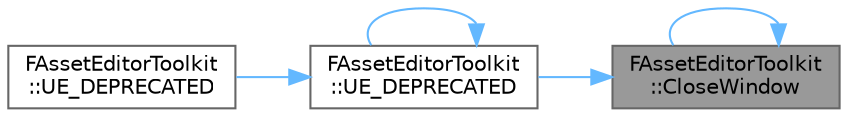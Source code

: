 digraph "FAssetEditorToolkit::CloseWindow"
{
 // INTERACTIVE_SVG=YES
 // LATEX_PDF_SIZE
  bgcolor="transparent";
  edge [fontname=Helvetica,fontsize=10,labelfontname=Helvetica,labelfontsize=10];
  node [fontname=Helvetica,fontsize=10,shape=box,height=0.2,width=0.4];
  rankdir="RL";
  Node1 [id="Node000001",label="FAssetEditorToolkit\l::CloseWindow",height=0.2,width=0.4,color="gray40", fillcolor="grey60", style="filled", fontcolor="black",tooltip=" "];
  Node1 -> Node1 [id="edge1_Node000001_Node000001",dir="back",color="steelblue1",style="solid",tooltip=" "];
  Node1 -> Node2 [id="edge2_Node000001_Node000002",dir="back",color="steelblue1",style="solid",tooltip=" "];
  Node2 [id="Node000002",label="FAssetEditorToolkit\l::UE_DEPRECATED",height=0.2,width=0.4,color="grey40", fillcolor="white", style="filled",URL="$d2/d72/classFAssetEditorToolkit.html#a124f696ca7029751cde7993187951883",tooltip=" "];
  Node2 -> Node3 [id="edge3_Node000002_Node000003",dir="back",color="steelblue1",style="solid",tooltip=" "];
  Node3 [id="Node000003",label="FAssetEditorToolkit\l::UE_DEPRECATED",height=0.2,width=0.4,color="grey40", fillcolor="white", style="filled",URL="$d2/d72/classFAssetEditorToolkit.html#ad56fef49f8aaffe224f592668ec08a78",tooltip="Set the asset editor mode manager we are using."];
  Node2 -> Node2 [id="edge4_Node000002_Node000002",dir="back",color="steelblue1",style="solid",tooltip=" "];
}
